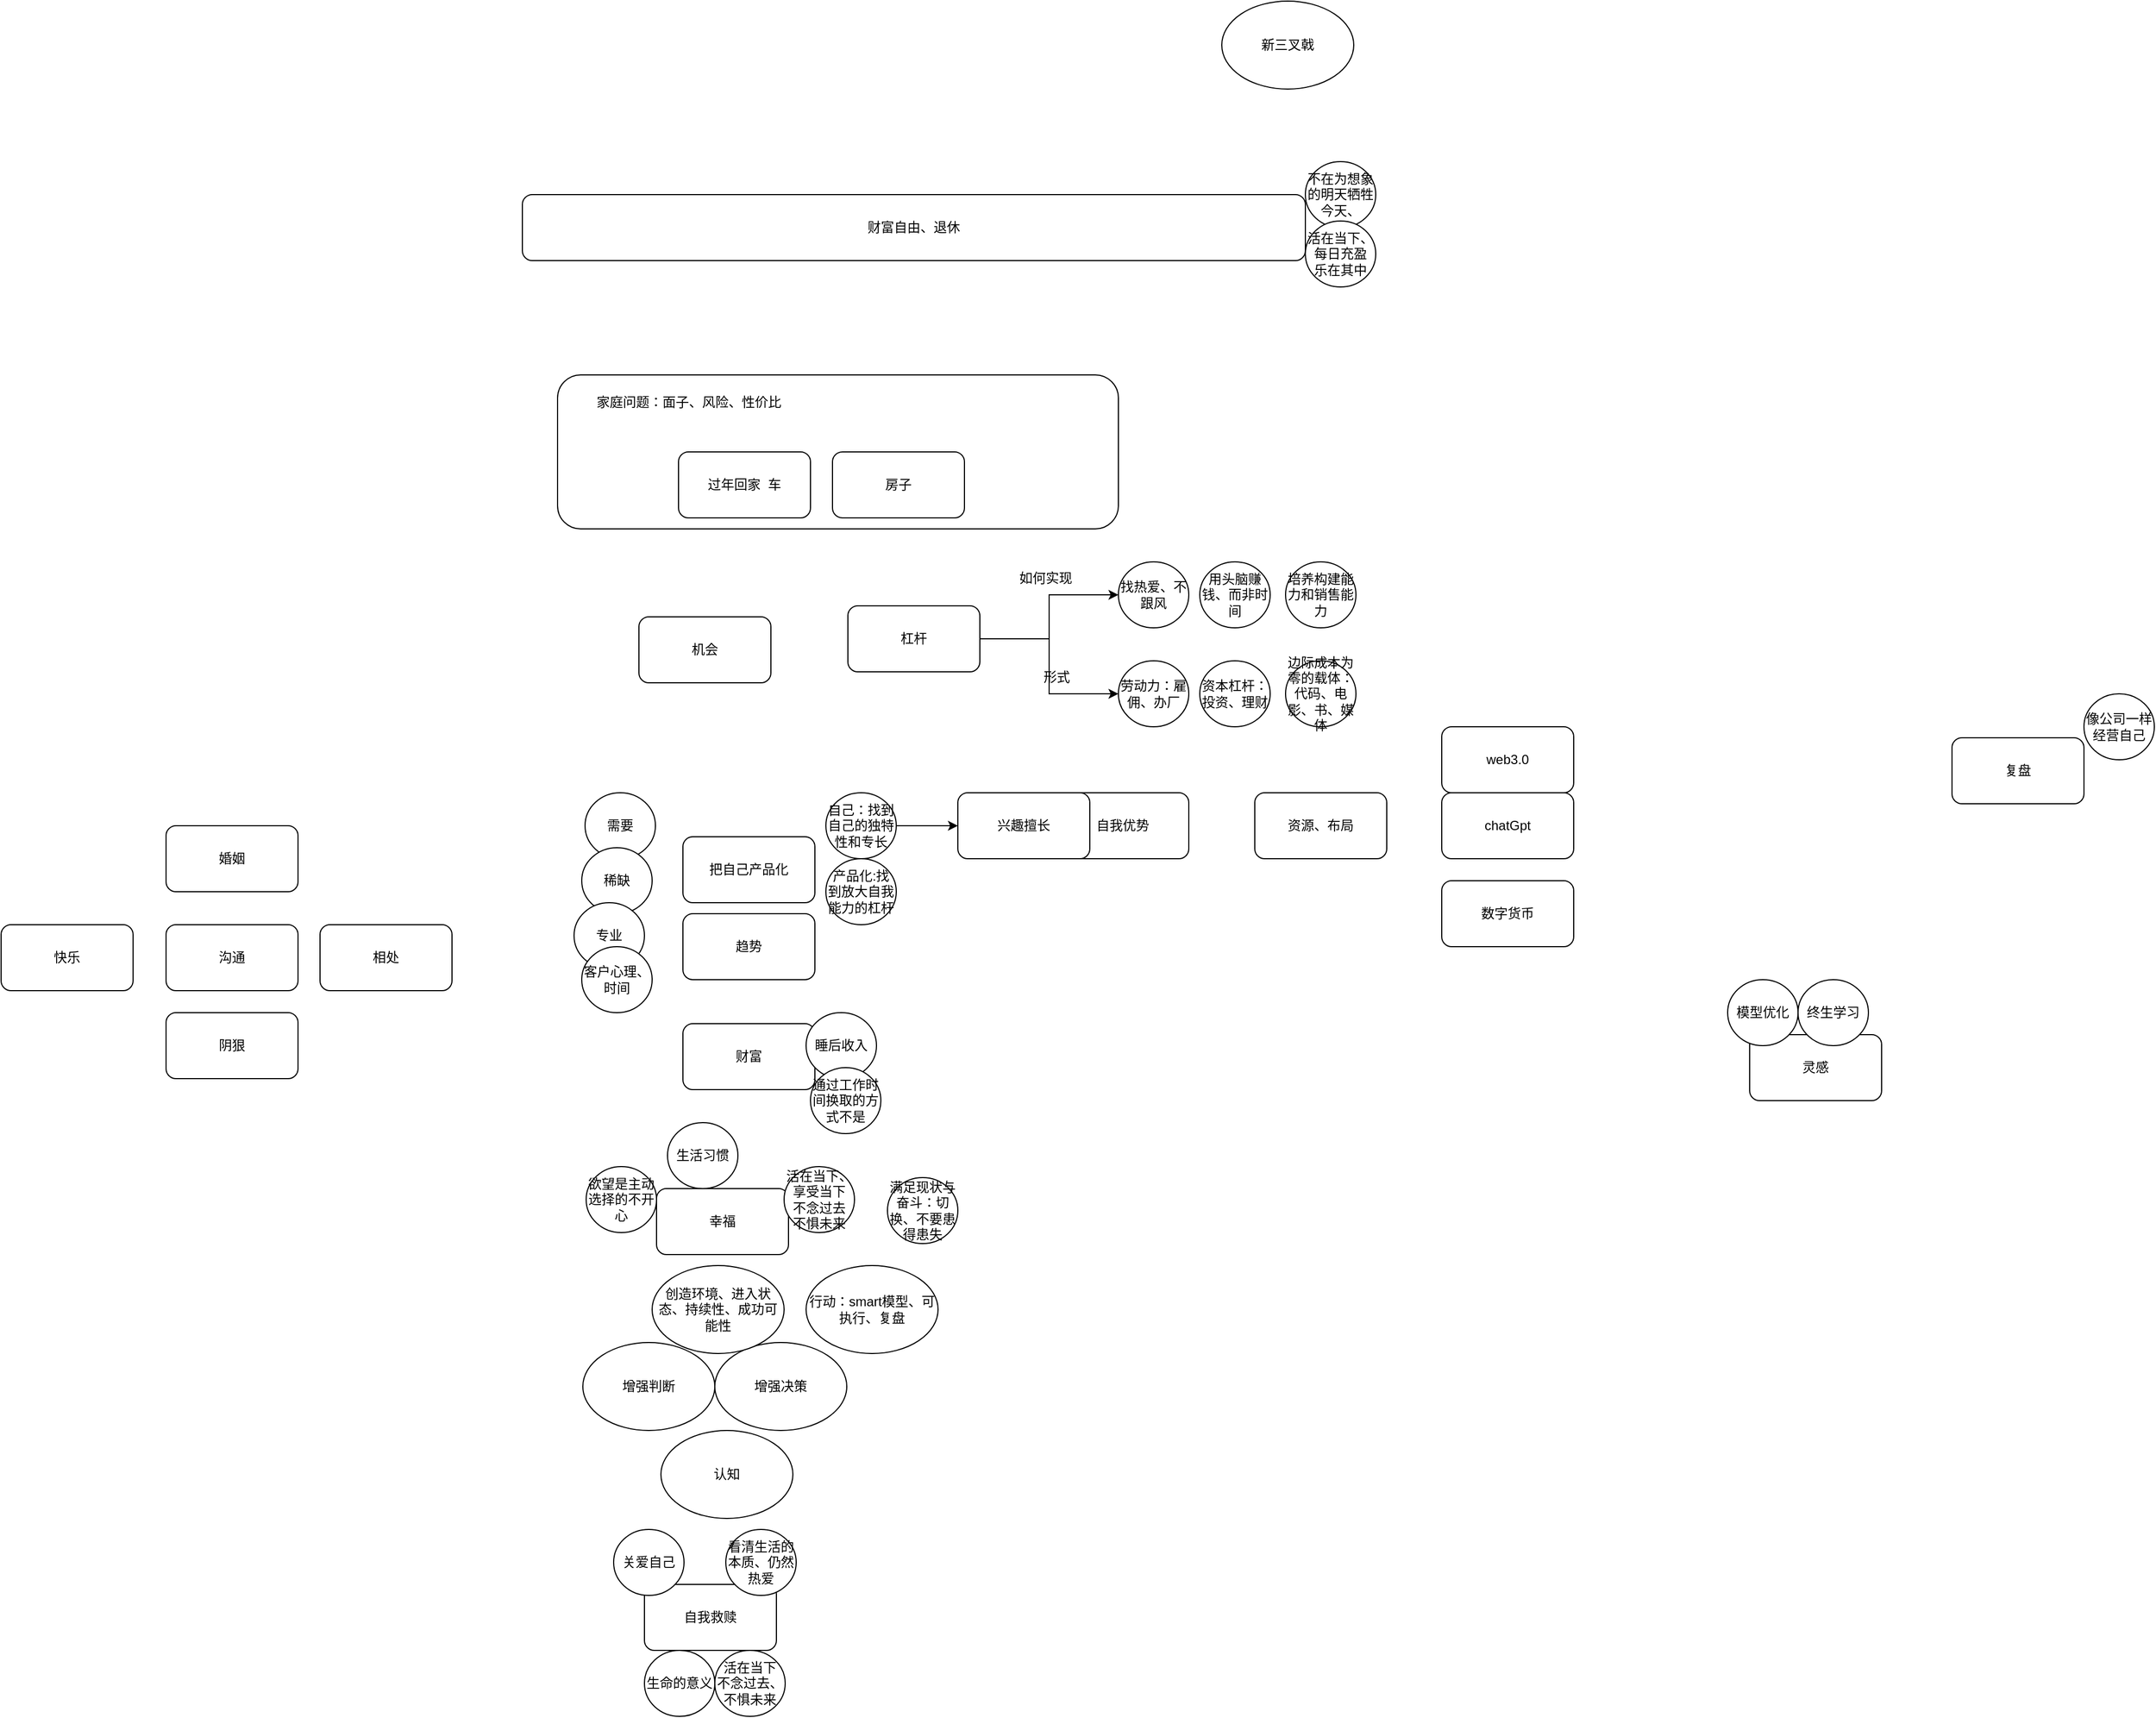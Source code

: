<mxfile version="20.8.13" type="github">
  <diagram id="A6B_XesYhqcnKX7qGVZg" name="第 1 页">
    <mxGraphModel dx="2261" dy="1971" grid="1" gridSize="10" guides="1" tooltips="1" connect="1" arrows="1" fold="1" page="1" pageScale="1" pageWidth="827" pageHeight="1169" math="0" shadow="0">
      <root>
        <mxCell id="0" />
        <mxCell id="1" parent="0" />
        <mxCell id="D5oO9VVZSlC_CnEWRoHH-20" value="" style="rounded=1;whiteSpace=wrap;html=1;" parent="1" vertex="1">
          <mxGeometry x="266" y="-420" width="510" height="140" as="geometry" />
        </mxCell>
        <mxCell id="S2ZTGcipn144mi96btQD-1" value="自我救赎" style="rounded=1;whiteSpace=wrap;html=1;" parent="1" vertex="1">
          <mxGeometry x="345" y="680" width="120" height="60" as="geometry" />
        </mxCell>
        <mxCell id="S2ZTGcipn144mi96btQD-2" value="财富" style="rounded=1;whiteSpace=wrap;html=1;" parent="1" vertex="1">
          <mxGeometry x="380" y="170" width="120" height="60" as="geometry" />
        </mxCell>
        <mxCell id="S2ZTGcipn144mi96btQD-3" value="幸福" style="rounded=1;whiteSpace=wrap;html=1;" parent="1" vertex="1">
          <mxGeometry x="356" y="320" width="120" height="60" as="geometry" />
        </mxCell>
        <mxCell id="S2ZTGcipn144mi96btQD-4" value="沟通" style="rounded=1;whiteSpace=wrap;html=1;" parent="1" vertex="1">
          <mxGeometry x="-90" y="80" width="120" height="60" as="geometry" />
        </mxCell>
        <mxCell id="S2ZTGcipn144mi96btQD-5" value="婚姻" style="rounded=1;whiteSpace=wrap;html=1;" parent="1" vertex="1">
          <mxGeometry x="-90" y="-10" width="120" height="60" as="geometry" />
        </mxCell>
        <mxCell id="S2ZTGcipn144mi96btQD-6" value="过年回家&amp;nbsp; 车" style="rounded=1;whiteSpace=wrap;html=1;" parent="1" vertex="1">
          <mxGeometry x="376" y="-350" width="120" height="60" as="geometry" />
        </mxCell>
        <mxCell id="D5oO9VVZSlC_CnEWRoHH-25" style="edgeStyle=orthogonalEdgeStyle;rounded=0;orthogonalLoop=1;jettySize=auto;html=1;exitX=1;exitY=0.5;exitDx=0;exitDy=0;entryX=0;entryY=0.5;entryDx=0;entryDy=0;" parent="1" source="S2ZTGcipn144mi96btQD-7" target="D5oO9VVZSlC_CnEWRoHH-22" edge="1">
          <mxGeometry relative="1" as="geometry" />
        </mxCell>
        <mxCell id="D5oO9VVZSlC_CnEWRoHH-27" style="edgeStyle=orthogonalEdgeStyle;rounded=0;orthogonalLoop=1;jettySize=auto;html=1;exitX=1;exitY=0.5;exitDx=0;exitDy=0;entryX=0;entryY=0.5;entryDx=0;entryDy=0;" parent="1" source="S2ZTGcipn144mi96btQD-7" target="D5oO9VVZSlC_CnEWRoHH-26" edge="1">
          <mxGeometry relative="1" as="geometry" />
        </mxCell>
        <mxCell id="S2ZTGcipn144mi96btQD-7" value="杠杆" style="rounded=1;whiteSpace=wrap;html=1;" parent="1" vertex="1">
          <mxGeometry x="530" y="-210" width="120" height="60" as="geometry" />
        </mxCell>
        <mxCell id="S2ZTGcipn144mi96btQD-8" value="趋势" style="rounded=1;whiteSpace=wrap;html=1;" parent="1" vertex="1">
          <mxGeometry x="380" y="70" width="120" height="60" as="geometry" />
        </mxCell>
        <mxCell id="S2ZTGcipn144mi96btQD-9" value="自我优势" style="rounded=1;whiteSpace=wrap;html=1;" parent="1" vertex="1">
          <mxGeometry x="720" y="-40" width="120" height="60" as="geometry" />
        </mxCell>
        <mxCell id="S2ZTGcipn144mi96btQD-10" value="兴趣擅长" style="rounded=1;whiteSpace=wrap;html=1;" parent="1" vertex="1">
          <mxGeometry x="630" y="-40" width="120" height="60" as="geometry" />
        </mxCell>
        <mxCell id="S2ZTGcipn144mi96btQD-11" value="灵感" style="rounded=1;whiteSpace=wrap;html=1;" parent="1" vertex="1">
          <mxGeometry x="1350" y="180" width="120" height="60" as="geometry" />
        </mxCell>
        <mxCell id="S2ZTGcipn144mi96btQD-12" value="房子" style="rounded=1;whiteSpace=wrap;html=1;" parent="1" vertex="1">
          <mxGeometry x="516" y="-350" width="120" height="60" as="geometry" />
        </mxCell>
        <mxCell id="Vlxko-CSEtLI1nFvjdNb-1" value="web3.0" style="rounded=1;whiteSpace=wrap;html=1;" parent="1" vertex="1">
          <mxGeometry x="1070" y="-100" width="120" height="60" as="geometry" />
        </mxCell>
        <mxCell id="Vlxko-CSEtLI1nFvjdNb-2" value="chatGpt" style="rounded=1;whiteSpace=wrap;html=1;" parent="1" vertex="1">
          <mxGeometry x="1070" y="-40" width="120" height="60" as="geometry" />
        </mxCell>
        <mxCell id="D5oO9VVZSlC_CnEWRoHH-1" value="快乐" style="rounded=1;whiteSpace=wrap;html=1;" parent="1" vertex="1">
          <mxGeometry x="-240" y="80" width="120" height="60" as="geometry" />
        </mxCell>
        <mxCell id="D5oO9VVZSlC_CnEWRoHH-2" value="相处" style="rounded=1;whiteSpace=wrap;html=1;" parent="1" vertex="1">
          <mxGeometry x="50" y="80" width="120" height="60" as="geometry" />
        </mxCell>
        <mxCell id="D5oO9VVZSlC_CnEWRoHH-3" value="机会" style="rounded=1;whiteSpace=wrap;html=1;" parent="1" vertex="1">
          <mxGeometry x="340" y="-200" width="120" height="60" as="geometry" />
        </mxCell>
        <mxCell id="D5oO9VVZSlC_CnEWRoHH-4" value="资源、布局" style="rounded=1;whiteSpace=wrap;html=1;" parent="1" vertex="1">
          <mxGeometry x="900" y="-40" width="120" height="60" as="geometry" />
        </mxCell>
        <mxCell id="D5oO9VVZSlC_CnEWRoHH-6" value="生命的意义" style="ellipse;whiteSpace=wrap;html=1;" parent="1" vertex="1">
          <mxGeometry x="345" y="740" width="64" height="60" as="geometry" />
        </mxCell>
        <mxCell id="D5oO9VVZSlC_CnEWRoHH-7" value="活在当下&lt;br&gt;不念过去、不惧未来" style="ellipse;whiteSpace=wrap;html=1;" parent="1" vertex="1">
          <mxGeometry x="409" y="740" width="64" height="60" as="geometry" />
        </mxCell>
        <mxCell id="D5oO9VVZSlC_CnEWRoHH-8" value="关爱自己" style="ellipse;whiteSpace=wrap;html=1;" parent="1" vertex="1">
          <mxGeometry x="317" y="630" width="64" height="60" as="geometry" />
        </mxCell>
        <mxCell id="D5oO9VVZSlC_CnEWRoHH-10" value="看清生活的本质、仍然热爱" style="ellipse;whiteSpace=wrap;html=1;" parent="1" vertex="1">
          <mxGeometry x="419" y="630" width="64" height="60" as="geometry" />
        </mxCell>
        <mxCell id="D5oO9VVZSlC_CnEWRoHH-11" value="欲望是主动选择的不开心" style="ellipse;whiteSpace=wrap;html=1;" parent="1" vertex="1">
          <mxGeometry x="292" y="300" width="64" height="60" as="geometry" />
        </mxCell>
        <mxCell id="D5oO9VVZSlC_CnEWRoHH-12" value="活在当下、享受当下&lt;br&gt;不念过去&lt;br&gt;不惧未来" style="ellipse;whiteSpace=wrap;html=1;" parent="1" vertex="1">
          <mxGeometry x="472" y="300" width="64" height="60" as="geometry" />
        </mxCell>
        <mxCell id="D5oO9VVZSlC_CnEWRoHH-13" value="生活习惯" style="ellipse;whiteSpace=wrap;html=1;" parent="1" vertex="1">
          <mxGeometry x="366" y="260" width="64" height="60" as="geometry" />
        </mxCell>
        <mxCell id="D5oO9VVZSlC_CnEWRoHH-14" value="睡后收入" style="ellipse;whiteSpace=wrap;html=1;" parent="1" vertex="1">
          <mxGeometry x="492" y="160" width="64" height="60" as="geometry" />
        </mxCell>
        <mxCell id="D5oO9VVZSlC_CnEWRoHH-15" value="把自己产品化" style="rounded=1;whiteSpace=wrap;html=1;" parent="1" vertex="1">
          <mxGeometry x="380" width="120" height="60" as="geometry" />
        </mxCell>
        <mxCell id="D5oO9VVZSlC_CnEWRoHH-19" style="edgeStyle=orthogonalEdgeStyle;rounded=0;orthogonalLoop=1;jettySize=auto;html=1;exitX=1;exitY=0.5;exitDx=0;exitDy=0;" parent="1" source="D5oO9VVZSlC_CnEWRoHH-16" target="S2ZTGcipn144mi96btQD-10" edge="1">
          <mxGeometry relative="1" as="geometry" />
        </mxCell>
        <mxCell id="D5oO9VVZSlC_CnEWRoHH-16" value="自己：找到自己的独特性和专长" style="ellipse;whiteSpace=wrap;html=1;" parent="1" vertex="1">
          <mxGeometry x="510" y="-40" width="64" height="60" as="geometry" />
        </mxCell>
        <mxCell id="D5oO9VVZSlC_CnEWRoHH-17" value="产品化:找到放大自我能力的杠杆" style="ellipse;whiteSpace=wrap;html=1;" parent="1" vertex="1">
          <mxGeometry x="510" y="20" width="64" height="60" as="geometry" />
        </mxCell>
        <mxCell id="D5oO9VVZSlC_CnEWRoHH-21" value="家庭问题：面子、风险、性价比" style="text;html=1;strokeColor=none;fillColor=none;align=center;verticalAlign=middle;whiteSpace=wrap;rounded=0;" parent="1" vertex="1">
          <mxGeometry x="291" y="-410" width="189" height="30" as="geometry" />
        </mxCell>
        <mxCell id="D5oO9VVZSlC_CnEWRoHH-22" value="劳动力：雇佣、办厂" style="ellipse;whiteSpace=wrap;html=1;" parent="1" vertex="1">
          <mxGeometry x="776" y="-160" width="64" height="60" as="geometry" />
        </mxCell>
        <mxCell id="D5oO9VVZSlC_CnEWRoHH-23" value="资本杠杆：投资、理财" style="ellipse;whiteSpace=wrap;html=1;" parent="1" vertex="1">
          <mxGeometry x="850" y="-160" width="64" height="60" as="geometry" />
        </mxCell>
        <mxCell id="D5oO9VVZSlC_CnEWRoHH-24" value="边际成本为零的载体：代码、电影、书、媒体" style="ellipse;whiteSpace=wrap;html=1;" parent="1" vertex="1">
          <mxGeometry x="928" y="-160" width="64" height="60" as="geometry" />
        </mxCell>
        <mxCell id="D5oO9VVZSlC_CnEWRoHH-26" value="找热爱、不跟风" style="ellipse;whiteSpace=wrap;html=1;" parent="1" vertex="1">
          <mxGeometry x="776" y="-250" width="64" height="60" as="geometry" />
        </mxCell>
        <mxCell id="D5oO9VVZSlC_CnEWRoHH-28" value="如何实现" style="text;html=1;strokeColor=none;fillColor=none;align=center;verticalAlign=middle;whiteSpace=wrap;rounded=0;" parent="1" vertex="1">
          <mxGeometry x="680" y="-250" width="60" height="30" as="geometry" />
        </mxCell>
        <mxCell id="D5oO9VVZSlC_CnEWRoHH-31" value="形式" style="text;html=1;strokeColor=none;fillColor=none;align=center;verticalAlign=middle;whiteSpace=wrap;rounded=0;" parent="1" vertex="1">
          <mxGeometry x="690" y="-160" width="60" height="30" as="geometry" />
        </mxCell>
        <mxCell id="D5oO9VVZSlC_CnEWRoHH-33" value="用头脑赚钱、而非时间" style="ellipse;whiteSpace=wrap;html=1;" parent="1" vertex="1">
          <mxGeometry x="850" y="-250" width="64" height="60" as="geometry" />
        </mxCell>
        <mxCell id="D5oO9VVZSlC_CnEWRoHH-34" value="培养构建能力和销售能力" style="ellipse;whiteSpace=wrap;html=1;" parent="1" vertex="1">
          <mxGeometry x="928" y="-250" width="64" height="60" as="geometry" />
        </mxCell>
        <mxCell id="D5oO9VVZSlC_CnEWRoHH-35" value="财富自由、退休" style="rounded=1;whiteSpace=wrap;html=1;" parent="1" vertex="1">
          <mxGeometry x="234" y="-584" width="712" height="60" as="geometry" />
        </mxCell>
        <mxCell id="D5oO9VVZSlC_CnEWRoHH-36" value="不在为想象的明天牺牲今天、" style="ellipse;whiteSpace=wrap;html=1;" parent="1" vertex="1">
          <mxGeometry x="946" y="-614" width="64" height="60" as="geometry" />
        </mxCell>
        <mxCell id="D5oO9VVZSlC_CnEWRoHH-37" value="活在当下、每日充盈&lt;br&gt;乐在其中" style="ellipse;whiteSpace=wrap;html=1;" parent="1" vertex="1">
          <mxGeometry x="946" y="-560" width="64" height="60" as="geometry" />
        </mxCell>
        <mxCell id="D5oO9VVZSlC_CnEWRoHH-38" value="认知" style="ellipse;whiteSpace=wrap;html=1;" parent="1" vertex="1">
          <mxGeometry x="360" y="540" width="120" height="80" as="geometry" />
        </mxCell>
        <mxCell id="D5oO9VVZSlC_CnEWRoHH-39" value="增强判断" style="ellipse;whiteSpace=wrap;html=1;" parent="1" vertex="1">
          <mxGeometry x="289" y="460" width="120" height="80" as="geometry" />
        </mxCell>
        <mxCell id="D5oO9VVZSlC_CnEWRoHH-40" value="增强决策" style="ellipse;whiteSpace=wrap;html=1;" parent="1" vertex="1">
          <mxGeometry x="409" y="460" width="120" height="80" as="geometry" />
        </mxCell>
        <mxCell id="D5oO9VVZSlC_CnEWRoHH-41" value="通过工作时间换取的方式不是" style="ellipse;whiteSpace=wrap;html=1;" parent="1" vertex="1">
          <mxGeometry x="496" y="210" width="64" height="60" as="geometry" />
        </mxCell>
        <mxCell id="D5oO9VVZSlC_CnEWRoHH-43" value="创造环境、进入状态、持续性、成功可能性" style="ellipse;whiteSpace=wrap;html=1;" parent="1" vertex="1">
          <mxGeometry x="352" y="390" width="120" height="80" as="geometry" />
        </mxCell>
        <mxCell id="D5oO9VVZSlC_CnEWRoHH-44" value="行动：smart模型、可执行、复盘" style="ellipse;whiteSpace=wrap;html=1;" parent="1" vertex="1">
          <mxGeometry x="492" y="390" width="120" height="80" as="geometry" />
        </mxCell>
        <mxCell id="D5oO9VVZSlC_CnEWRoHH-45" value="满足现状与奋斗：切换、不要患得患失" style="ellipse;whiteSpace=wrap;html=1;" parent="1" vertex="1">
          <mxGeometry x="566" y="310" width="64" height="60" as="geometry" />
        </mxCell>
        <mxCell id="D5oO9VVZSlC_CnEWRoHH-47" value="复盘" style="rounded=1;whiteSpace=wrap;html=1;" parent="1" vertex="1">
          <mxGeometry x="1534" y="-90" width="120" height="60" as="geometry" />
        </mxCell>
        <mxCell id="D5oO9VVZSlC_CnEWRoHH-48" value="新三叉戟" style="ellipse;whiteSpace=wrap;html=1;" parent="1" vertex="1">
          <mxGeometry x="870" y="-760" width="120" height="80" as="geometry" />
        </mxCell>
        <mxCell id="D5oO9VVZSlC_CnEWRoHH-51" value="模型优化" style="ellipse;whiteSpace=wrap;html=1;" parent="1" vertex="1">
          <mxGeometry x="1330" y="130" width="64" height="60" as="geometry" />
        </mxCell>
        <mxCell id="D5oO9VVZSlC_CnEWRoHH-52" value="终生学习" style="ellipse;whiteSpace=wrap;html=1;" parent="1" vertex="1">
          <mxGeometry x="1394" y="130" width="64" height="60" as="geometry" />
        </mxCell>
        <mxCell id="D5oO9VVZSlC_CnEWRoHH-53" value="像公司一样经营自己" style="ellipse;whiteSpace=wrap;html=1;" parent="1" vertex="1">
          <mxGeometry x="1654" y="-130" width="64" height="60" as="geometry" />
        </mxCell>
        <mxCell id="D5oO9VVZSlC_CnEWRoHH-54" value="数字货币" style="rounded=1;whiteSpace=wrap;html=1;" parent="1" vertex="1">
          <mxGeometry x="1070" y="40" width="120" height="60" as="geometry" />
        </mxCell>
        <mxCell id="D5oO9VVZSlC_CnEWRoHH-55" value="阴狠&lt;br&gt;" style="rounded=1;whiteSpace=wrap;html=1;" parent="1" vertex="1">
          <mxGeometry x="-90" y="160" width="120" height="60" as="geometry" />
        </mxCell>
        <mxCell id="D5oO9VVZSlC_CnEWRoHH-57" value="需要" style="ellipse;whiteSpace=wrap;html=1;" parent="1" vertex="1">
          <mxGeometry x="291" y="-40" width="64" height="60" as="geometry" />
        </mxCell>
        <mxCell id="D5oO9VVZSlC_CnEWRoHH-58" value="稀缺" style="ellipse;whiteSpace=wrap;html=1;" parent="1" vertex="1">
          <mxGeometry x="288" y="10" width="64" height="60" as="geometry" />
        </mxCell>
        <mxCell id="D5oO9VVZSlC_CnEWRoHH-59" value="专业" style="ellipse;whiteSpace=wrap;html=1;" parent="1" vertex="1">
          <mxGeometry x="281" y="60" width="64" height="60" as="geometry" />
        </mxCell>
        <mxCell id="D5oO9VVZSlC_CnEWRoHH-60" value="客户心理、时间" style="ellipse;whiteSpace=wrap;html=1;" parent="1" vertex="1">
          <mxGeometry x="288" y="100" width="64" height="60" as="geometry" />
        </mxCell>
      </root>
    </mxGraphModel>
  </diagram>
</mxfile>
